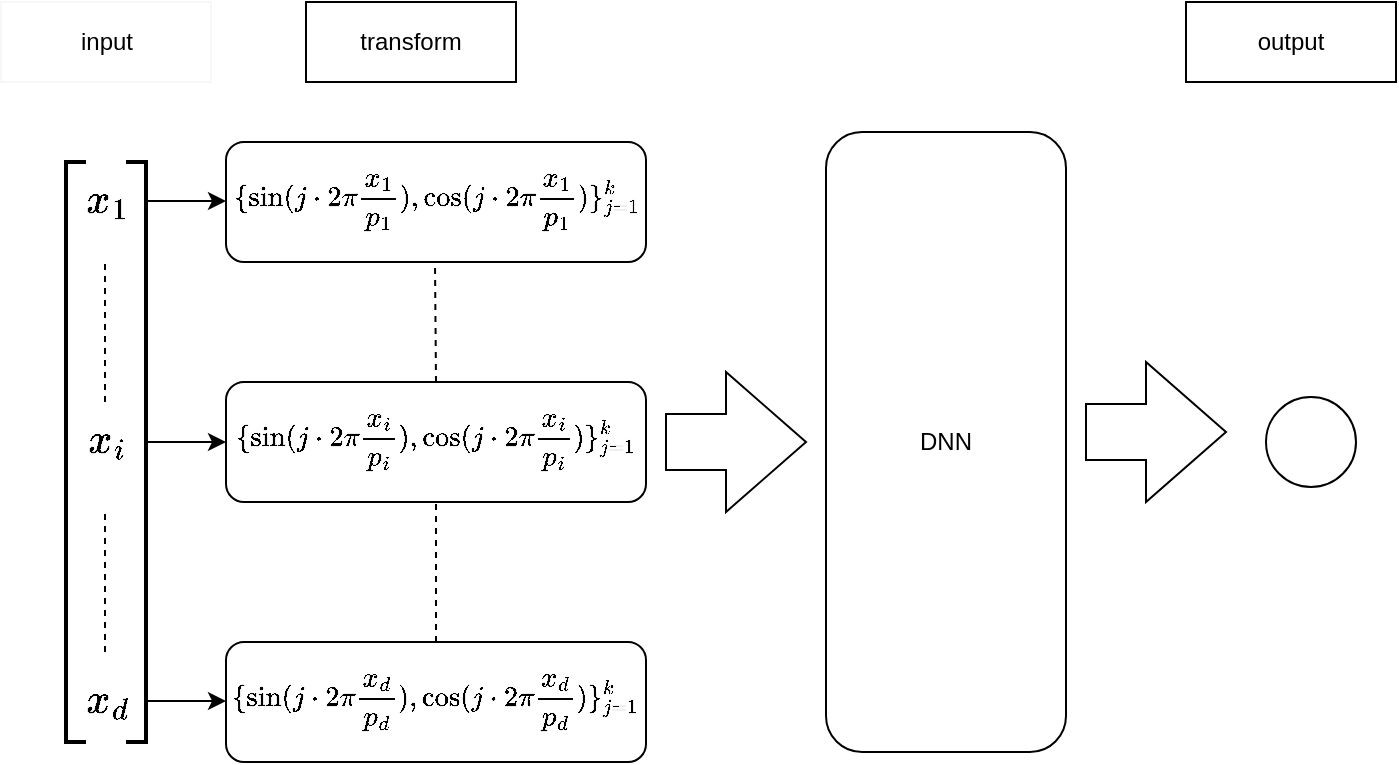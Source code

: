<mxfile version="13.3.5" type="device"><diagram id="8-yTOhpe53MRVLb4sqia" name="Page-1"><mxGraphModel dx="946" dy="614" grid="1" gridSize="10" guides="1" tooltips="1" connect="1" arrows="1" fold="1" page="1" pageScale="1" pageWidth="827" pageHeight="1169" math="1" shadow="0"><root><mxCell id="0"/><mxCell id="1" parent="0"/><mxCell id="WnWLaIWuzjt2x9sdbONH-1" value="" style="strokeWidth=2;html=1;shape=mxgraph.flowchart.annotation_1;align=left;pointerEvents=1;" parent="1" vertex="1"><mxGeometry x="120" y="160" width="10" height="290" as="geometry"/></mxCell><mxCell id="WnWLaIWuzjt2x9sdbONH-4" value="&lt;font style=&quot;font-size: 18px&quot;&gt;$$x_1$$&lt;/font&gt;" style="text;html=1;align=center;verticalAlign=middle;resizable=0;points=[];autosize=1;" parent="1" vertex="1"><mxGeometry x="100" y="170" width="80" height="20" as="geometry"/></mxCell><mxCell id="WnWLaIWuzjt2x9sdbONH-5" value="&lt;font style=&quot;font-size: 18px&quot;&gt;$$x_i$$&lt;/font&gt;" style="text;html=1;align=center;verticalAlign=middle;resizable=0;points=[];autosize=1;" parent="1" vertex="1"><mxGeometry x="100" y="290" width="80" height="20" as="geometry"/></mxCell><mxCell id="WnWLaIWuzjt2x9sdbONH-6" value="&lt;font style=&quot;font-size: 18px&quot;&gt;$$x_d$$&lt;/font&gt;" style="text;html=1;align=center;verticalAlign=middle;resizable=0;points=[];autosize=1;" parent="1" vertex="1"><mxGeometry x="100" y="420" width="80" height="20" as="geometry"/></mxCell><mxCell id="WnWLaIWuzjt2x9sdbONH-7" value="" style="strokeWidth=2;html=1;shape=mxgraph.flowchart.annotation_1;align=left;pointerEvents=1;rotation=-180;" parent="1" vertex="1"><mxGeometry x="150" y="160" width="10" height="290" as="geometry"/></mxCell><mxCell id="WnWLaIWuzjt2x9sdbONH-8" value="" style="endArrow=classic;html=1;" parent="1" edge="1"><mxGeometry width="50" height="50" relative="1" as="geometry"><mxPoint x="160" y="300" as="sourcePoint"/><mxPoint x="200" y="300" as="targetPoint"/></mxGeometry></mxCell><mxCell id="WnWLaIWuzjt2x9sdbONH-9" value="$$\{\sin(j \cdot 2\pi \frac {x_i} { p_i}) , \cos(j \cdot 2\pi \frac {x_i} { p_i})\}_{j = 1}^k&lt;br&gt;$$" style="rounded=1;whiteSpace=wrap;html=1;" parent="1" vertex="1"><mxGeometry x="200" y="270" width="210" height="60" as="geometry"/></mxCell><mxCell id="WnWLaIWuzjt2x9sdbONH-10" value="$$\{\sin(j \cdot 2\pi \frac {x_1} { p_1}) , \cos(j \cdot 2\pi \frac {x_1} { p_1})\}_{j = 1}^k&lt;br&gt;$$" style="rounded=1;whiteSpace=wrap;html=1;" parent="1" vertex="1"><mxGeometry x="200" y="150" width="210" height="60" as="geometry"/></mxCell><mxCell id="WnWLaIWuzjt2x9sdbONH-11" value="" style="endArrow=classic;html=1;" parent="1" edge="1"><mxGeometry width="50" height="50" relative="1" as="geometry"><mxPoint x="160" y="179.5" as="sourcePoint"/><mxPoint x="200" y="179.5" as="targetPoint"/></mxGeometry></mxCell><mxCell id="WnWLaIWuzjt2x9sdbONH-13" value="$$\{\sin(j \cdot 2\pi \frac {x_d} { p_d}) , \cos(j \cdot 2\pi \frac {x_d} { p_d})\}_{j = 1}^k&lt;br&gt;$$" style="rounded=1;whiteSpace=wrap;html=1;" parent="1" vertex="1"><mxGeometry x="200" y="400" width="210" height="60" as="geometry"/></mxCell><mxCell id="WnWLaIWuzjt2x9sdbONH-15" value="" style="endArrow=classic;html=1;" parent="1" edge="1"><mxGeometry width="50" height="50" relative="1" as="geometry"><mxPoint x="160" y="429.5" as="sourcePoint"/><mxPoint x="200" y="429.5" as="targetPoint"/></mxGeometry></mxCell><mxCell id="WnWLaIWuzjt2x9sdbONH-16" value="input" style="rounded=0;whiteSpace=wrap;html=1;strokeColor=#F7F7F7;" parent="1" vertex="1"><mxGeometry x="87.5" y="80" width="105" height="40" as="geometry"/></mxCell><mxCell id="WnWLaIWuzjt2x9sdbONH-17" value="" style="html=1;shadow=0;dashed=0;align=center;verticalAlign=middle;shape=mxgraph.arrows2.arrow;dy=0.6;dx=40;notch=0;" parent="1" vertex="1"><mxGeometry x="420" y="265" width="70" height="70" as="geometry"/></mxCell><mxCell id="WnWLaIWuzjt2x9sdbONH-18" value="DNN" style="rounded=1;whiteSpace=wrap;html=1;" parent="1" vertex="1"><mxGeometry x="500" y="145" width="120" height="310" as="geometry"/></mxCell><mxCell id="WnWLaIWuzjt2x9sdbONH-19" value="transform" style="rounded=0;whiteSpace=wrap;html=1;" parent="1" vertex="1"><mxGeometry x="240" y="80" width="105" height="40" as="geometry"/></mxCell><mxCell id="WnWLaIWuzjt2x9sdbONH-24" value="" style="html=1;shadow=0;dashed=0;align=center;verticalAlign=middle;shape=mxgraph.arrows2.arrow;dy=0.6;dx=40;notch=0;" parent="1" vertex="1"><mxGeometry x="630" y="260" width="70" height="70" as="geometry"/></mxCell><mxCell id="WnWLaIWuzjt2x9sdbONH-25" value="" style="ellipse;whiteSpace=wrap;html=1;aspect=fixed;" parent="1" vertex="1"><mxGeometry x="720" y="277.5" width="45" height="45" as="geometry"/></mxCell><mxCell id="WnWLaIWuzjt2x9sdbONH-26" value="output" style="rounded=0;whiteSpace=wrap;html=1;" parent="1" vertex="1"><mxGeometry x="680" y="80" width="105" height="40" as="geometry"/></mxCell><mxCell id="WnWLaIWuzjt2x9sdbONH-28" value="" style="endArrow=none;dashed=1;html=1;entryX=0.5;entryY=1;entryDx=0;entryDy=0;exitX=0.5;exitY=0;exitDx=0;exitDy=0;" parent="1" source="WnWLaIWuzjt2x9sdbONH-13" target="WnWLaIWuzjt2x9sdbONH-9" edge="1"><mxGeometry width="50" height="50" relative="1" as="geometry"><mxPoint x="280" y="390" as="sourcePoint"/><mxPoint x="330" y="340" as="targetPoint"/></mxGeometry></mxCell><mxCell id="WnWLaIWuzjt2x9sdbONH-29" value="" style="endArrow=none;dashed=1;html=1;entryX=0.5;entryY=1;entryDx=0;entryDy=0;" parent="1" edge="1"><mxGeometry width="50" height="50" relative="1" as="geometry"><mxPoint x="305" y="270" as="sourcePoint"/><mxPoint x="304.5" y="210" as="targetPoint"/></mxGeometry></mxCell><mxCell id="WnWLaIWuzjt2x9sdbONH-30" value="" style="endArrow=none;dashed=1;html=1;entryX=0.5;entryY=1;entryDx=0;entryDy=0;exitX=0.5;exitY=0;exitDx=0;exitDy=0;" parent="1" edge="1"><mxGeometry width="50" height="50" relative="1" as="geometry"><mxPoint x="139.5" y="405" as="sourcePoint"/><mxPoint x="139.5" y="335" as="targetPoint"/></mxGeometry></mxCell><mxCell id="WnWLaIWuzjt2x9sdbONH-31" value="" style="endArrow=none;dashed=1;html=1;entryX=0.5;entryY=1;entryDx=0;entryDy=0;exitX=0.5;exitY=0;exitDx=0;exitDy=0;" parent="1" edge="1"><mxGeometry width="50" height="50" relative="1" as="geometry"><mxPoint x="139.5" y="280" as="sourcePoint"/><mxPoint x="139.5" y="210" as="targetPoint"/></mxGeometry></mxCell></root></mxGraphModel></diagram></mxfile>